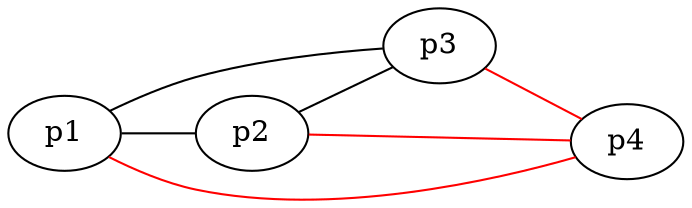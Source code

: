 graph {
    rankdir=LR
    p1 -- p2;
    p1 -- p3;
    p2 -- p3;
    p1 -- p4 [color=red];
    p2 -- p4 [color=red];
    p3 -- p4 [color=red];
}